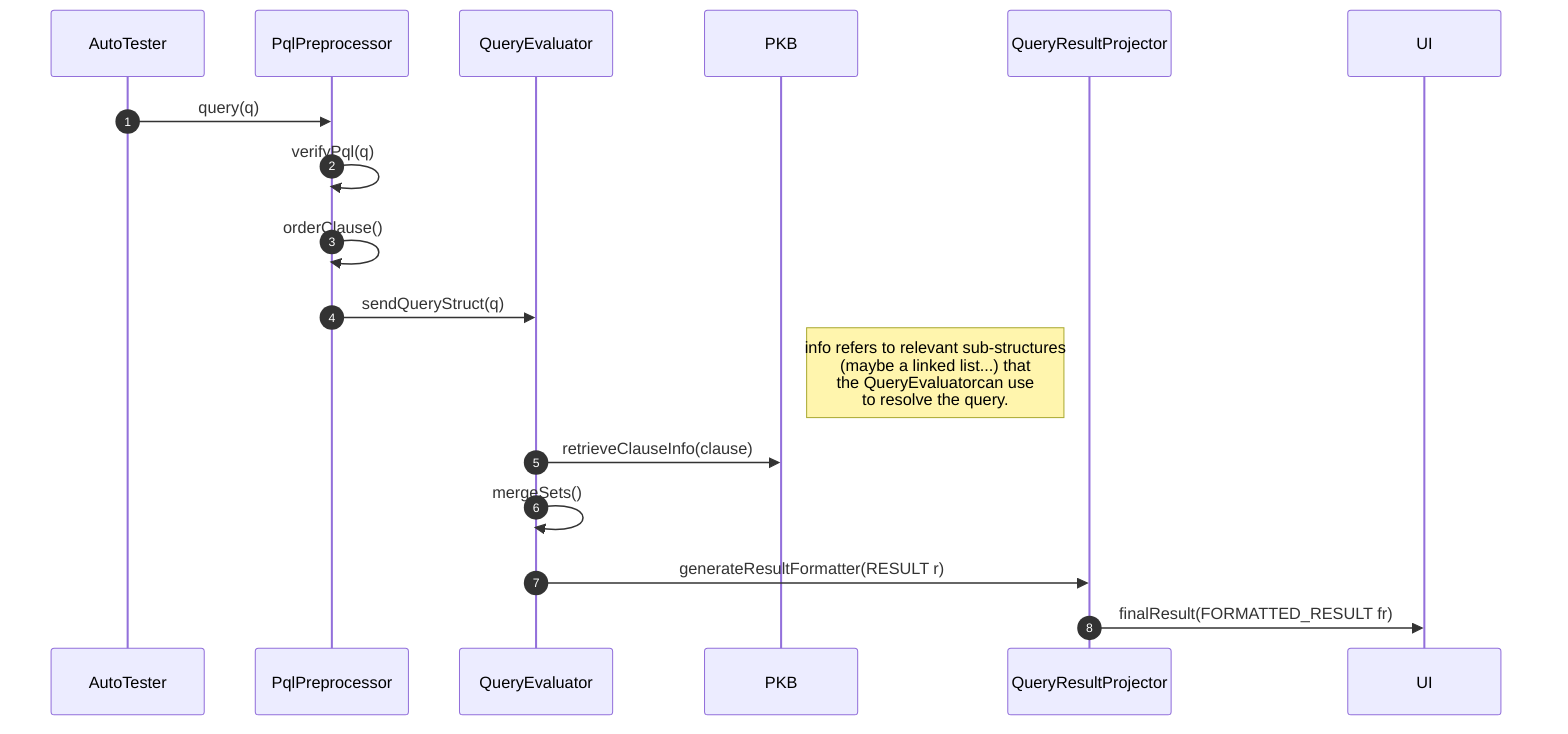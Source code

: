 sequenceDiagram
    autonumber
    participant AutoTester
    participant PqlPreprocessor
    participant QueryEvaluator
    participant PKB
    participant QueryResultProjector
    participant UI

    %% This sd is for per query (PQL statement) basis. 
    AutoTester ->> PqlPreprocessor: query(q)
    PqlPreprocessor->>PqlPreprocessor: verifyPql(q)
    PqlPreprocessor->>PqlPreprocessor: orderClause()
    PqlPreprocessor->>QueryEvaluator: sendQueryStruct(q)
    
    %% Refer to query_evaluation_pkb.mmd
    note right of PKB: info refers to relevant sub-structures <br/> (maybe a linked list...) that <br/> the QueryEvaluatorcan use <br/> to resolve the query.
    QueryEvaluator->>PKB: retrieveClauseInfo(clause) 
    
    %% MergeSets() represents union, intersect, join between the different clauses results. 
    QueryEvaluator ->>QueryEvaluator:mergeSets() 
    QueryEvaluator ->>QueryResultProjector: generateResultFormatter(RESULT r)
    QueryResultProjector ->> UI: finalResult(FORMATTED_RESULT fr)